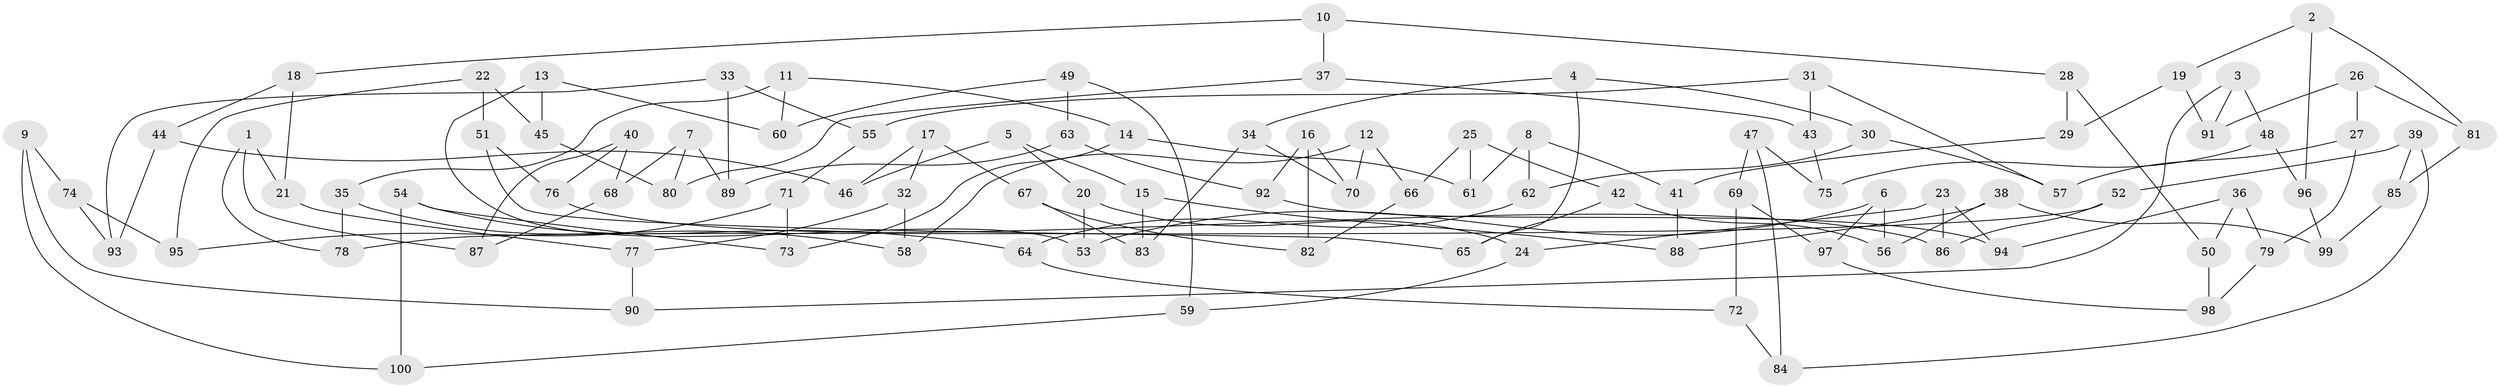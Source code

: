 // Generated by graph-tools (version 1.1) at 2025/11/02/21/25 10:11:15]
// undirected, 100 vertices, 150 edges
graph export_dot {
graph [start="1"]
  node [color=gray90,style=filled];
  1;
  2;
  3;
  4;
  5;
  6;
  7;
  8;
  9;
  10;
  11;
  12;
  13;
  14;
  15;
  16;
  17;
  18;
  19;
  20;
  21;
  22;
  23;
  24;
  25;
  26;
  27;
  28;
  29;
  30;
  31;
  32;
  33;
  34;
  35;
  36;
  37;
  38;
  39;
  40;
  41;
  42;
  43;
  44;
  45;
  46;
  47;
  48;
  49;
  50;
  51;
  52;
  53;
  54;
  55;
  56;
  57;
  58;
  59;
  60;
  61;
  62;
  63;
  64;
  65;
  66;
  67;
  68;
  69;
  70;
  71;
  72;
  73;
  74;
  75;
  76;
  77;
  78;
  79;
  80;
  81;
  82;
  83;
  84;
  85;
  86;
  87;
  88;
  89;
  90;
  91;
  92;
  93;
  94;
  95;
  96;
  97;
  98;
  99;
  100;
  1 -- 78;
  1 -- 21;
  1 -- 87;
  2 -- 96;
  2 -- 19;
  2 -- 81;
  3 -- 91;
  3 -- 90;
  3 -- 48;
  4 -- 30;
  4 -- 34;
  4 -- 65;
  5 -- 15;
  5 -- 20;
  5 -- 46;
  6 -- 97;
  6 -- 53;
  6 -- 56;
  7 -- 89;
  7 -- 68;
  7 -- 80;
  8 -- 41;
  8 -- 62;
  8 -- 61;
  9 -- 90;
  9 -- 74;
  9 -- 100;
  10 -- 28;
  10 -- 18;
  10 -- 37;
  11 -- 35;
  11 -- 14;
  11 -- 60;
  12 -- 58;
  12 -- 70;
  12 -- 66;
  13 -- 45;
  13 -- 53;
  13 -- 60;
  14 -- 73;
  14 -- 61;
  15 -- 83;
  15 -- 88;
  16 -- 70;
  16 -- 82;
  16 -- 92;
  17 -- 46;
  17 -- 67;
  17 -- 32;
  18 -- 21;
  18 -- 44;
  19 -- 29;
  19 -- 91;
  20 -- 53;
  20 -- 24;
  21 -- 77;
  22 -- 95;
  22 -- 45;
  22 -- 51;
  23 -- 94;
  23 -- 86;
  23 -- 24;
  24 -- 59;
  25 -- 61;
  25 -- 42;
  25 -- 66;
  26 -- 81;
  26 -- 27;
  26 -- 91;
  27 -- 57;
  27 -- 79;
  28 -- 50;
  28 -- 29;
  29 -- 41;
  30 -- 57;
  30 -- 62;
  31 -- 55;
  31 -- 57;
  31 -- 43;
  32 -- 58;
  32 -- 77;
  33 -- 89;
  33 -- 93;
  33 -- 55;
  34 -- 70;
  34 -- 83;
  35 -- 78;
  35 -- 58;
  36 -- 79;
  36 -- 50;
  36 -- 94;
  37 -- 43;
  37 -- 80;
  38 -- 56;
  38 -- 99;
  38 -- 88;
  39 -- 52;
  39 -- 85;
  39 -- 84;
  40 -- 87;
  40 -- 68;
  40 -- 76;
  41 -- 88;
  42 -- 65;
  42 -- 56;
  43 -- 75;
  44 -- 46;
  44 -- 93;
  45 -- 80;
  47 -- 69;
  47 -- 84;
  47 -- 75;
  48 -- 75;
  48 -- 96;
  49 -- 60;
  49 -- 59;
  49 -- 63;
  50 -- 98;
  51 -- 76;
  51 -- 65;
  52 -- 78;
  52 -- 86;
  54 -- 73;
  54 -- 100;
  54 -- 64;
  55 -- 71;
  59 -- 100;
  62 -- 64;
  63 -- 89;
  63 -- 92;
  64 -- 72;
  66 -- 82;
  67 -- 83;
  67 -- 82;
  68 -- 87;
  69 -- 97;
  69 -- 72;
  71 -- 95;
  71 -- 73;
  72 -- 84;
  74 -- 93;
  74 -- 95;
  76 -- 86;
  77 -- 90;
  79 -- 98;
  81 -- 85;
  85 -- 99;
  92 -- 94;
  96 -- 99;
  97 -- 98;
}
